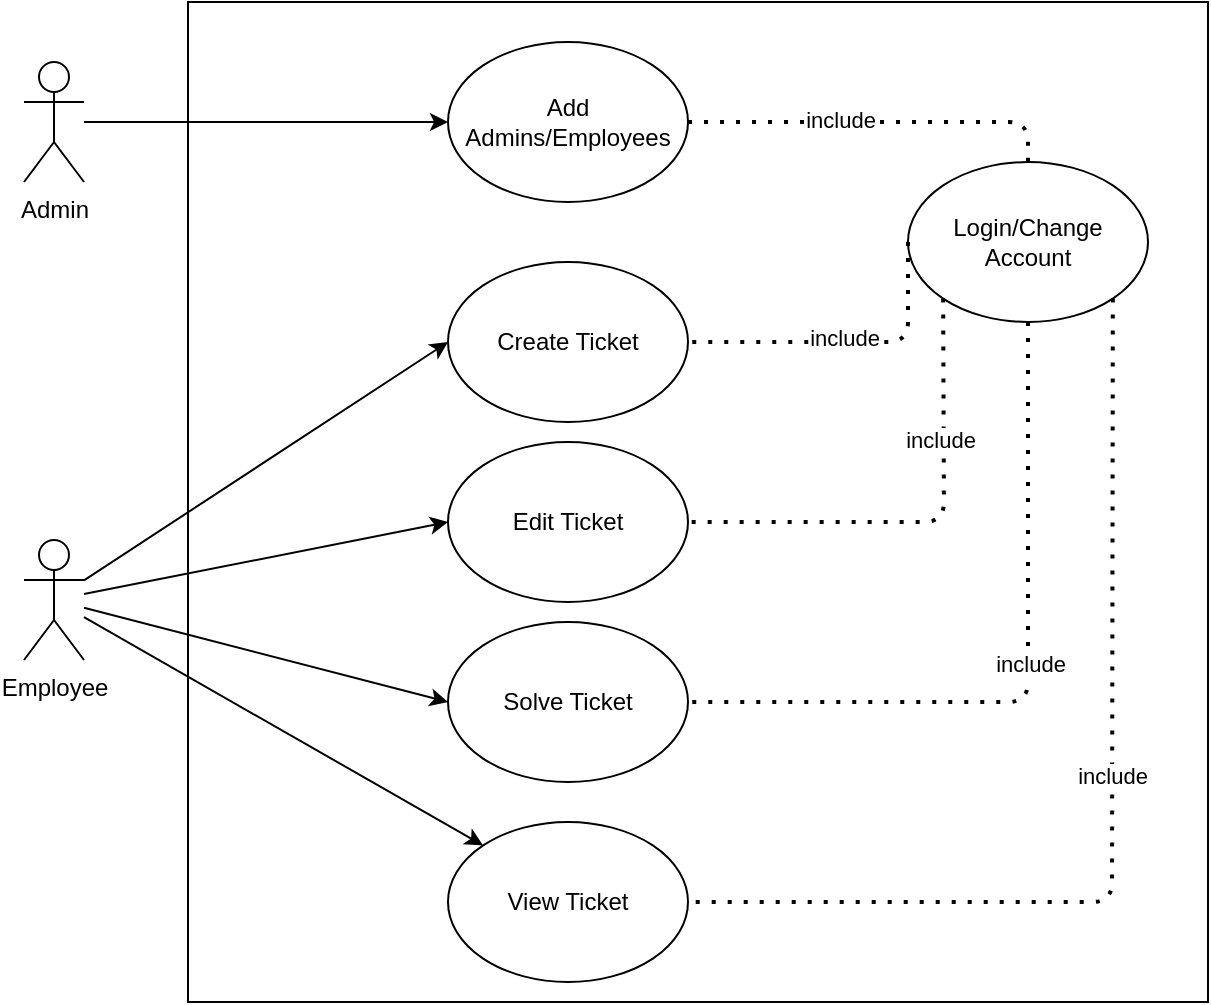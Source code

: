 <mxfile version="14.1.9" type="device"><diagram id="w5vYqfpnXqj4SdNjwyoO" name="Page-1"><mxGraphModel dx="1422" dy="766" grid="1" gridSize="10" guides="1" tooltips="1" connect="1" arrows="1" fold="1" page="1" pageScale="1" pageWidth="827" pageHeight="1169" math="0" shadow="0"><root><mxCell id="0"/><mxCell id="1" parent="0"/><mxCell id="tT3ztpPJM9-cs5h0cQZz-3" value="" style="rounded=0;whiteSpace=wrap;html=1;" parent="1" vertex="1"><mxGeometry x="180" y="150" width="510" height="500" as="geometry"/></mxCell><mxCell id="_ob691hYvgGHAomWaRtU-1" value="Employee" style="shape=umlActor;verticalLabelPosition=bottom;verticalAlign=top;html=1;outlineConnect=0;" parent="1" vertex="1"><mxGeometry x="98" y="419" width="30" height="60" as="geometry"/></mxCell><mxCell id="_ob691hYvgGHAomWaRtU-26" value="Add Admins/Employees" style="ellipse;whiteSpace=wrap;html=1;" parent="1" vertex="1"><mxGeometry x="310" y="170" width="120" height="80" as="geometry"/></mxCell><mxCell id="_ob691hYvgGHAomWaRtU-27" value="Login/Change Account" style="ellipse;whiteSpace=wrap;html=1;" parent="1" vertex="1"><mxGeometry x="540" y="230" width="120" height="80" as="geometry"/></mxCell><mxCell id="_ob691hYvgGHAomWaRtU-30" value="Solve Ticket" style="ellipse;whiteSpace=wrap;html=1;" parent="1" vertex="1"><mxGeometry x="310" y="460" width="120" height="80" as="geometry"/></mxCell><mxCell id="_ob691hYvgGHAomWaRtU-35" value="Create Ticket" style="ellipse;whiteSpace=wrap;html=1;" parent="1" vertex="1"><mxGeometry x="310" y="280" width="120" height="80" as="geometry"/></mxCell><mxCell id="_ob691hYvgGHAomWaRtU-38" value="View Ticket" style="ellipse;whiteSpace=wrap;html=1;" parent="1" vertex="1"><mxGeometry x="310" y="560" width="120" height="80" as="geometry"/></mxCell><mxCell id="_ob691hYvgGHAomWaRtU-40" value="Edit Ticket" style="ellipse;whiteSpace=wrap;html=1;" parent="1" vertex="1"><mxGeometry x="310" y="370" width="120" height="80" as="geometry"/></mxCell><mxCell id="gE2pWHKlTNsszBB63gt_-1" value="Admin" style="shape=umlActor;verticalLabelPosition=bottom;verticalAlign=top;html=1;outlineConnect=0;" parent="1" vertex="1"><mxGeometry x="98" y="180" width="30" height="60" as="geometry"/></mxCell><mxCell id="gE2pWHKlTNsszBB63gt_-3" value="" style="endArrow=classic;html=1;entryX=0;entryY=0.5;entryDx=0;entryDy=0;" parent="1" source="gE2pWHKlTNsszBB63gt_-1" target="_ob691hYvgGHAomWaRtU-26" edge="1"><mxGeometry width="50" height="50" relative="1" as="geometry"><mxPoint x="380" y="400" as="sourcePoint"/><mxPoint x="430" y="350" as="targetPoint"/></mxGeometry></mxCell><mxCell id="gE2pWHKlTNsszBB63gt_-5" value="" style="endArrow=classic;html=1;entryX=0;entryY=0;entryDx=0;entryDy=0;" parent="1" target="_ob691hYvgGHAomWaRtU-38" edge="1" source="_ob691hYvgGHAomWaRtU-1"><mxGeometry width="50" height="50" relative="1" as="geometry"><mxPoint x="90" y="240" as="sourcePoint"/><mxPoint x="430" y="350" as="targetPoint"/></mxGeometry></mxCell><mxCell id="gE2pWHKlTNsszBB63gt_-6" value="" style="endArrow=classic;html=1;entryX=0;entryY=0.5;entryDx=0;entryDy=0;" parent="1" target="_ob691hYvgGHAomWaRtU-30" edge="1" source="_ob691hYvgGHAomWaRtU-1"><mxGeometry width="50" height="50" relative="1" as="geometry"><mxPoint x="90" y="240" as="sourcePoint"/><mxPoint x="430" y="350" as="targetPoint"/></mxGeometry></mxCell><mxCell id="gE2pWHKlTNsszBB63gt_-7" value="" style="endArrow=classic;html=1;entryX=0;entryY=0.5;entryDx=0;entryDy=0;" parent="1" target="_ob691hYvgGHAomWaRtU-40" edge="1" source="_ob691hYvgGHAomWaRtU-1"><mxGeometry width="50" height="50" relative="1" as="geometry"><mxPoint x="90" y="240" as="sourcePoint"/><mxPoint x="430" y="350" as="targetPoint"/></mxGeometry></mxCell><mxCell id="gE2pWHKlTNsszBB63gt_-8" value="" style="endArrow=classic;html=1;entryX=0;entryY=0.5;entryDx=0;entryDy=0;" parent="1" target="_ob691hYvgGHAomWaRtU-35" edge="1" source="_ob691hYvgGHAomWaRtU-1"><mxGeometry width="50" height="50" relative="1" as="geometry"><mxPoint x="90" y="240" as="sourcePoint"/><mxPoint x="430" y="350" as="targetPoint"/></mxGeometry></mxCell><mxCell id="gE2pWHKlTNsszBB63gt_-10" value="" style="endArrow=none;dashed=1;html=1;dashPattern=1 3;strokeWidth=2;exitX=1;exitY=0.5;exitDx=0;exitDy=0;entryX=0.5;entryY=0;entryDx=0;entryDy=0;" parent="1" source="_ob691hYvgGHAomWaRtU-26" target="_ob691hYvgGHAomWaRtU-27" edge="1"><mxGeometry width="50" height="50" relative="1" as="geometry"><mxPoint x="380" y="400" as="sourcePoint"/><mxPoint x="430" y="350" as="targetPoint"/><Array as="points"><mxPoint x="600" y="210"/></Array></mxGeometry></mxCell><mxCell id="gE2pWHKlTNsszBB63gt_-14" value="include" style="edgeLabel;html=1;align=center;verticalAlign=middle;resizable=0;points=[];" parent="gE2pWHKlTNsszBB63gt_-10" vertex="1" connectable="0"><mxGeometry x="-0.202" y="1" relative="1" as="geometry"><mxPoint as="offset"/></mxGeometry></mxCell><mxCell id="gE2pWHKlTNsszBB63gt_-11" value="" style="endArrow=none;dashed=1;html=1;dashPattern=1 3;strokeWidth=2;entryX=1;entryY=0.5;entryDx=0;entryDy=0;exitX=1;exitY=1;exitDx=0;exitDy=0;" parent="1" source="_ob691hYvgGHAomWaRtU-27" target="_ob691hYvgGHAomWaRtU-38" edge="1"><mxGeometry width="50" height="50" relative="1" as="geometry"><mxPoint x="380" y="400" as="sourcePoint"/><mxPoint x="430" y="350" as="targetPoint"/><Array as="points"><mxPoint x="642" y="600"/></Array></mxGeometry></mxCell><mxCell id="gE2pWHKlTNsszBB63gt_-15" value="include" style="edgeLabel;html=1;align=center;verticalAlign=middle;resizable=0;points=[];" parent="gE2pWHKlTNsszBB63gt_-11" vertex="1" connectable="0"><mxGeometry x="-0.313" y="-25" relative="1" as="geometry"><mxPoint x="25" y="62" as="offset"/></mxGeometry></mxCell><mxCell id="gE2pWHKlTNsszBB63gt_-12" value="" style="endArrow=none;dashed=1;html=1;dashPattern=1 3;strokeWidth=2;entryX=1;entryY=0.5;entryDx=0;entryDy=0;exitX=0;exitY=1;exitDx=0;exitDy=0;" parent="1" source="_ob691hYvgGHAomWaRtU-27" target="_ob691hYvgGHAomWaRtU-40" edge="1"><mxGeometry width="50" height="50" relative="1" as="geometry"><mxPoint x="380" y="400" as="sourcePoint"/><mxPoint x="430" y="350" as="targetPoint"/><Array as="points"><mxPoint x="558" y="410"/></Array></mxGeometry></mxCell><mxCell id="gE2pWHKlTNsszBB63gt_-16" value="include" style="edgeLabel;html=1;align=center;verticalAlign=middle;resizable=0;points=[];" parent="gE2pWHKlTNsszBB63gt_-12" vertex="1" connectable="0"><mxGeometry x="-0.192" y="-2" relative="1" as="geometry"><mxPoint y="-26.3" as="offset"/></mxGeometry></mxCell><mxCell id="gE2pWHKlTNsszBB63gt_-13" value="" style="endArrow=none;dashed=1;html=1;dashPattern=1 3;strokeWidth=2;entryX=1;entryY=0.5;entryDx=0;entryDy=0;exitX=0;exitY=0.5;exitDx=0;exitDy=0;" parent="1" source="_ob691hYvgGHAomWaRtU-27" target="_ob691hYvgGHAomWaRtU-35" edge="1"><mxGeometry width="50" height="50" relative="1" as="geometry"><mxPoint x="380" y="400" as="sourcePoint"/><mxPoint x="430" y="350" as="targetPoint"/><Array as="points"><mxPoint x="540" y="320"/></Array></mxGeometry></mxCell><mxCell id="gE2pWHKlTNsszBB63gt_-17" value="include" style="edgeLabel;html=1;align=center;verticalAlign=middle;resizable=0;points=[];" parent="gE2pWHKlTNsszBB63gt_-13" vertex="1" connectable="0"><mxGeometry x="-0.313" y="27" relative="1" as="geometry"><mxPoint x="-27" y="-29" as="offset"/></mxGeometry></mxCell><mxCell id="mjO3ErDI04UPNDuqu2ck-4" value="" style="endArrow=none;dashed=1;html=1;dashPattern=1 3;strokeWidth=2;entryX=1;entryY=0.5;entryDx=0;entryDy=0;exitX=0.5;exitY=1;exitDx=0;exitDy=0;" edge="1" parent="1" source="_ob691hYvgGHAomWaRtU-27" target="_ob691hYvgGHAomWaRtU-30"><mxGeometry width="50" height="50" relative="1" as="geometry"><mxPoint x="610" y="320" as="sourcePoint"/><mxPoint x="440" y="610" as="targetPoint"/><Array as="points"><mxPoint x="600" y="500"/></Array></mxGeometry></mxCell><mxCell id="mjO3ErDI04UPNDuqu2ck-5" value="include" style="edgeLabel;html=1;align=center;verticalAlign=middle;resizable=0;points=[];" vertex="1" connectable="0" parent="mjO3ErDI04UPNDuqu2ck-4"><mxGeometry x="-0.313" y="-25" relative="1" as="geometry"><mxPoint x="26.05" y="47.42" as="offset"/></mxGeometry></mxCell></root></mxGraphModel></diagram></mxfile>